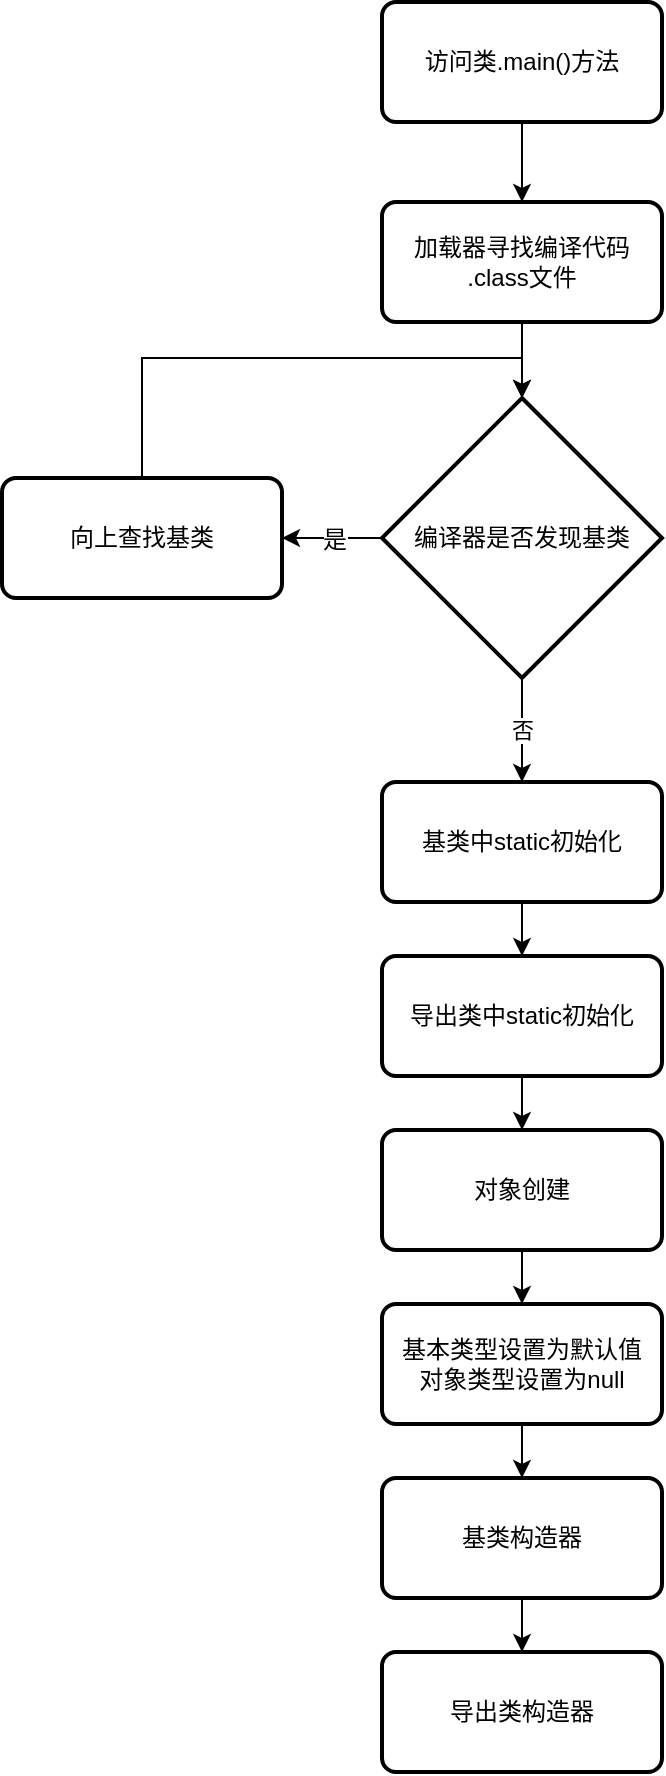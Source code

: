 <mxfile version="10.9.5" type="device"><diagram id="2AOWweVc6KxDHSGBNwZD" name="第 1 页"><mxGraphModel dx="946" dy="636" grid="1" gridSize="10" guides="1" tooltips="1" connect="1" arrows="1" fold="1" page="1" pageScale="1" pageWidth="827" pageHeight="1169" math="0" shadow="0"><root><mxCell id="0"/><mxCell id="1" parent="0"/><mxCell id="ayN8BJJ-sovzqUtViJlA-10" style="edgeStyle=orthogonalEdgeStyle;rounded=0;orthogonalLoop=1;jettySize=auto;html=1;exitX=0.5;exitY=1;exitDx=0;exitDy=0;entryX=0.5;entryY=0;entryDx=0;entryDy=0;" edge="1" parent="1" source="ayN8BJJ-sovzqUtViJlA-1" target="ayN8BJJ-sovzqUtViJlA-2"><mxGeometry relative="1" as="geometry"/></mxCell><mxCell id="ayN8BJJ-sovzqUtViJlA-1" value="访问类.main()方法" style="rounded=1;whiteSpace=wrap;html=1;absoluteArcSize=1;arcSize=14;strokeWidth=2;" vertex="1" parent="1"><mxGeometry x="330" y="30" width="140" height="60" as="geometry"/></mxCell><mxCell id="ayN8BJJ-sovzqUtViJlA-11" style="edgeStyle=orthogonalEdgeStyle;rounded=0;orthogonalLoop=1;jettySize=auto;html=1;exitX=0.5;exitY=1;exitDx=0;exitDy=0;entryX=0.5;entryY=0;entryDx=0;entryDy=0;entryPerimeter=0;" edge="1" parent="1" source="ayN8BJJ-sovzqUtViJlA-2" target="ayN8BJJ-sovzqUtViJlA-4"><mxGeometry relative="1" as="geometry"/></mxCell><mxCell id="ayN8BJJ-sovzqUtViJlA-2" value="加载器寻找编译代码&lt;br&gt;.class文件" style="rounded=1;whiteSpace=wrap;html=1;absoluteArcSize=1;arcSize=14;strokeWidth=2;" vertex="1" parent="1"><mxGeometry x="330" y="130" width="140" height="60" as="geometry"/></mxCell><mxCell id="ayN8BJJ-sovzqUtViJlA-6" value="否" style="edgeStyle=orthogonalEdgeStyle;rounded=0;orthogonalLoop=1;jettySize=auto;html=1;exitX=0.5;exitY=1;exitDx=0;exitDy=0;exitPerimeter=0;entryX=0.5;entryY=0;entryDx=0;entryDy=0;" edge="1" parent="1" source="ayN8BJJ-sovzqUtViJlA-4" target="ayN8BJJ-sovzqUtViJlA-5"><mxGeometry relative="1" as="geometry"/></mxCell><mxCell id="ayN8BJJ-sovzqUtViJlA-8" style="edgeStyle=orthogonalEdgeStyle;rounded=0;orthogonalLoop=1;jettySize=auto;html=1;exitX=0;exitY=0.5;exitDx=0;exitDy=0;exitPerimeter=0;entryX=1;entryY=0.5;entryDx=0;entryDy=0;" edge="1" parent="1" source="ayN8BJJ-sovzqUtViJlA-4" target="ayN8BJJ-sovzqUtViJlA-7"><mxGeometry relative="1" as="geometry"/></mxCell><mxCell id="ayN8BJJ-sovzqUtViJlA-9" value="是" style="text;html=1;resizable=0;points=[];align=center;verticalAlign=middle;labelBackgroundColor=#ffffff;" vertex="1" connectable="0" parent="ayN8BJJ-sovzqUtViJlA-8"><mxGeometry x="-0.04" y="1" relative="1" as="geometry"><mxPoint as="offset"/></mxGeometry></mxCell><mxCell id="ayN8BJJ-sovzqUtViJlA-4" value="编译器是否发现基类" style="strokeWidth=2;html=1;shape=mxgraph.flowchart.decision;whiteSpace=wrap;" vertex="1" parent="1"><mxGeometry x="330" y="228" width="140" height="140" as="geometry"/></mxCell><mxCell id="ayN8BJJ-sovzqUtViJlA-14" style="edgeStyle=orthogonalEdgeStyle;rounded=0;orthogonalLoop=1;jettySize=auto;html=1;exitX=0.5;exitY=1;exitDx=0;exitDy=0;entryX=0.5;entryY=0;entryDx=0;entryDy=0;" edge="1" parent="1" source="ayN8BJJ-sovzqUtViJlA-5" target="ayN8BJJ-sovzqUtViJlA-13"><mxGeometry relative="1" as="geometry"/></mxCell><mxCell id="ayN8BJJ-sovzqUtViJlA-5" value="基类中static初始化" style="rounded=1;whiteSpace=wrap;html=1;absoluteArcSize=1;arcSize=14;strokeWidth=2;" vertex="1" parent="1"><mxGeometry x="330" y="420" width="140" height="60" as="geometry"/></mxCell><mxCell id="ayN8BJJ-sovzqUtViJlA-12" style="edgeStyle=orthogonalEdgeStyle;rounded=0;orthogonalLoop=1;jettySize=auto;html=1;exitX=0.5;exitY=0;exitDx=0;exitDy=0;entryX=0.5;entryY=0;entryDx=0;entryDy=0;entryPerimeter=0;" edge="1" parent="1" source="ayN8BJJ-sovzqUtViJlA-7" target="ayN8BJJ-sovzqUtViJlA-4"><mxGeometry relative="1" as="geometry"/></mxCell><mxCell id="ayN8BJJ-sovzqUtViJlA-7" value="向上查找基类" style="rounded=1;whiteSpace=wrap;html=1;absoluteArcSize=1;arcSize=14;strokeWidth=2;" vertex="1" parent="1"><mxGeometry x="140" y="268" width="140" height="60" as="geometry"/></mxCell><mxCell id="ayN8BJJ-sovzqUtViJlA-19" style="edgeStyle=orthogonalEdgeStyle;rounded=0;orthogonalLoop=1;jettySize=auto;html=1;exitX=0.5;exitY=1;exitDx=0;exitDy=0;entryX=0.5;entryY=0;entryDx=0;entryDy=0;" edge="1" parent="1" source="ayN8BJJ-sovzqUtViJlA-13" target="ayN8BJJ-sovzqUtViJlA-15"><mxGeometry relative="1" as="geometry"/></mxCell><mxCell id="ayN8BJJ-sovzqUtViJlA-13" value="导出类中static初始化" style="rounded=1;whiteSpace=wrap;html=1;absoluteArcSize=1;arcSize=14;strokeWidth=2;" vertex="1" parent="1"><mxGeometry x="330" y="507" width="140" height="60" as="geometry"/></mxCell><mxCell id="ayN8BJJ-sovzqUtViJlA-20" style="edgeStyle=orthogonalEdgeStyle;rounded=0;orthogonalLoop=1;jettySize=auto;html=1;exitX=0.5;exitY=1;exitDx=0;exitDy=0;entryX=0.5;entryY=0;entryDx=0;entryDy=0;" edge="1" parent="1" source="ayN8BJJ-sovzqUtViJlA-15" target="ayN8BJJ-sovzqUtViJlA-16"><mxGeometry relative="1" as="geometry"/></mxCell><mxCell id="ayN8BJJ-sovzqUtViJlA-15" value="对象创建" style="rounded=1;whiteSpace=wrap;html=1;absoluteArcSize=1;arcSize=14;strokeWidth=2;" vertex="1" parent="1"><mxGeometry x="330" y="594" width="140" height="60" as="geometry"/></mxCell><mxCell id="ayN8BJJ-sovzqUtViJlA-21" style="edgeStyle=orthogonalEdgeStyle;rounded=0;orthogonalLoop=1;jettySize=auto;html=1;exitX=0.5;exitY=1;exitDx=0;exitDy=0;entryX=0.5;entryY=0;entryDx=0;entryDy=0;" edge="1" parent="1" source="ayN8BJJ-sovzqUtViJlA-16" target="ayN8BJJ-sovzqUtViJlA-17"><mxGeometry relative="1" as="geometry"/></mxCell><mxCell id="ayN8BJJ-sovzqUtViJlA-16" value="基本类型设置为默认值&lt;br&gt;对象类型设置为null" style="rounded=1;whiteSpace=wrap;html=1;absoluteArcSize=1;arcSize=14;strokeWidth=2;" vertex="1" parent="1"><mxGeometry x="330" y="681" width="140" height="60" as="geometry"/></mxCell><mxCell id="ayN8BJJ-sovzqUtViJlA-22" style="edgeStyle=orthogonalEdgeStyle;rounded=0;orthogonalLoop=1;jettySize=auto;html=1;exitX=0.5;exitY=1;exitDx=0;exitDy=0;entryX=0.5;entryY=0;entryDx=0;entryDy=0;" edge="1" parent="1" source="ayN8BJJ-sovzqUtViJlA-17" target="ayN8BJJ-sovzqUtViJlA-18"><mxGeometry relative="1" as="geometry"/></mxCell><mxCell id="ayN8BJJ-sovzqUtViJlA-17" value="基类构造器" style="rounded=1;whiteSpace=wrap;html=1;absoluteArcSize=1;arcSize=14;strokeWidth=2;" vertex="1" parent="1"><mxGeometry x="330" y="768" width="140" height="60" as="geometry"/></mxCell><mxCell id="ayN8BJJ-sovzqUtViJlA-18" value="导出类构造器" style="rounded=1;whiteSpace=wrap;html=1;absoluteArcSize=1;arcSize=14;strokeWidth=2;" vertex="1" parent="1"><mxGeometry x="330" y="855" width="140" height="60" as="geometry"/></mxCell></root></mxGraphModel></diagram></mxfile>